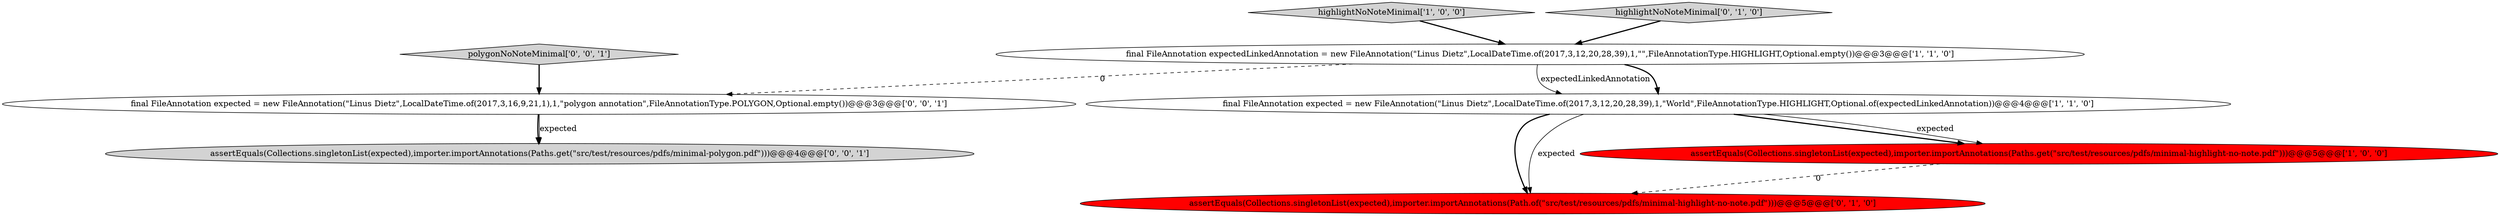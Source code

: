 digraph {
4 [style = filled, label = "assertEquals(Collections.singletonList(expected),importer.importAnnotations(Path.of(\"src/test/resources/pdfs/minimal-highlight-no-note.pdf\")))@@@5@@@['0', '1', '0']", fillcolor = red, shape = ellipse image = "AAA1AAABBB2BBB"];
7 [style = filled, label = "polygonNoNoteMinimal['0', '0', '1']", fillcolor = lightgray, shape = diamond image = "AAA0AAABBB3BBB"];
0 [style = filled, label = "assertEquals(Collections.singletonList(expected),importer.importAnnotations(Paths.get(\"src/test/resources/pdfs/minimal-highlight-no-note.pdf\")))@@@5@@@['1', '0', '0']", fillcolor = red, shape = ellipse image = "AAA1AAABBB1BBB"];
1 [style = filled, label = "highlightNoNoteMinimal['1', '0', '0']", fillcolor = lightgray, shape = diamond image = "AAA0AAABBB1BBB"];
8 [style = filled, label = "final FileAnnotation expected = new FileAnnotation(\"Linus Dietz\",LocalDateTime.of(2017,3,16,9,21,1),1,\"polygon annotation\",FileAnnotationType.POLYGON,Optional.empty())@@@3@@@['0', '0', '1']", fillcolor = white, shape = ellipse image = "AAA0AAABBB3BBB"];
6 [style = filled, label = "assertEquals(Collections.singletonList(expected),importer.importAnnotations(Paths.get(\"src/test/resources/pdfs/minimal-polygon.pdf\")))@@@4@@@['0', '0', '1']", fillcolor = lightgray, shape = ellipse image = "AAA0AAABBB3BBB"];
2 [style = filled, label = "final FileAnnotation expectedLinkedAnnotation = new FileAnnotation(\"Linus Dietz\",LocalDateTime.of(2017,3,12,20,28,39),1,\"\",FileAnnotationType.HIGHLIGHT,Optional.empty())@@@3@@@['1', '1', '0']", fillcolor = white, shape = ellipse image = "AAA0AAABBB1BBB"];
5 [style = filled, label = "highlightNoNoteMinimal['0', '1', '0']", fillcolor = lightgray, shape = diamond image = "AAA0AAABBB2BBB"];
3 [style = filled, label = "final FileAnnotation expected = new FileAnnotation(\"Linus Dietz\",LocalDateTime.of(2017,3,12,20,28,39),1,\"World\",FileAnnotationType.HIGHLIGHT,Optional.of(expectedLinkedAnnotation))@@@4@@@['1', '1', '0']", fillcolor = white, shape = ellipse image = "AAA0AAABBB1BBB"];
3->0 [style = bold, label=""];
5->2 [style = bold, label=""];
1->2 [style = bold, label=""];
8->6 [style = bold, label=""];
0->4 [style = dashed, label="0"];
7->8 [style = bold, label=""];
2->8 [style = dashed, label="0"];
3->4 [style = bold, label=""];
8->6 [style = solid, label="expected"];
2->3 [style = solid, label="expectedLinkedAnnotation"];
2->3 [style = bold, label=""];
3->0 [style = solid, label="expected"];
3->4 [style = solid, label="expected"];
}
